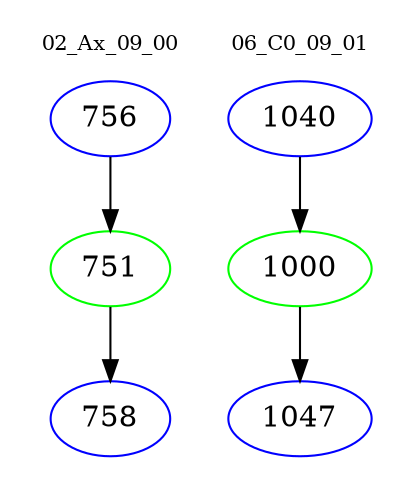 digraph{
subgraph cluster_0 {
color = white
label = "02_Ax_09_00";
fontsize=10;
T0_756 [label="756", color="blue"]
T0_756 -> T0_751 [color="black"]
T0_751 [label="751", color="green"]
T0_751 -> T0_758 [color="black"]
T0_758 [label="758", color="blue"]
}
subgraph cluster_1 {
color = white
label = "06_C0_09_01";
fontsize=10;
T1_1040 [label="1040", color="blue"]
T1_1040 -> T1_1000 [color="black"]
T1_1000 [label="1000", color="green"]
T1_1000 -> T1_1047 [color="black"]
T1_1047 [label="1047", color="blue"]
}
}
